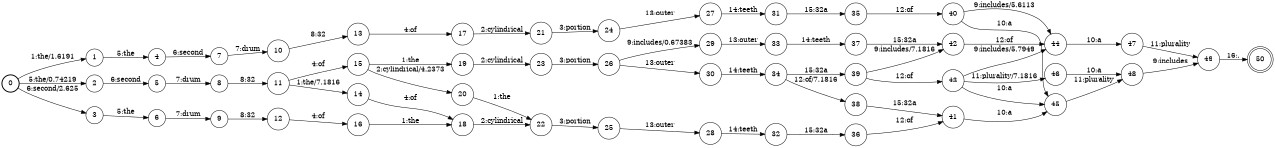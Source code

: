 digraph FST {
rankdir = LR;
size = "8.5,11";
label = "";
center = 1;
orientation = Portrait;
ranksep = "0.4";
nodesep = "0.25";
0 [label = "0", shape = circle, style = bold, fontsize = 14]
	0 -> 1 [label = "1:the/1.6191", fontsize = 14];
	0 -> 2 [label = "5:the/0.74219", fontsize = 14];
	0 -> 3 [label = "6:second/2.625", fontsize = 14];
1 [label = "1", shape = circle, style = solid, fontsize = 14]
	1 -> 4 [label = "5:the", fontsize = 14];
2 [label = "2", shape = circle, style = solid, fontsize = 14]
	2 -> 5 [label = "6:second", fontsize = 14];
3 [label = "3", shape = circle, style = solid, fontsize = 14]
	3 -> 6 [label = "5:the", fontsize = 14];
4 [label = "4", shape = circle, style = solid, fontsize = 14]
	4 -> 7 [label = "6:second", fontsize = 14];
5 [label = "5", shape = circle, style = solid, fontsize = 14]
	5 -> 8 [label = "7:drum", fontsize = 14];
6 [label = "6", shape = circle, style = solid, fontsize = 14]
	6 -> 9 [label = "7:drum", fontsize = 14];
7 [label = "7", shape = circle, style = solid, fontsize = 14]
	7 -> 10 [label = "7:drum", fontsize = 14];
8 [label = "8", shape = circle, style = solid, fontsize = 14]
	8 -> 11 [label = "8:32", fontsize = 14];
9 [label = "9", shape = circle, style = solid, fontsize = 14]
	9 -> 12 [label = "8:32", fontsize = 14];
10 [label = "10", shape = circle, style = solid, fontsize = 14]
	10 -> 13 [label = "8:32", fontsize = 14];
11 [label = "11", shape = circle, style = solid, fontsize = 14]
	11 -> 15 [label = "4:of", fontsize = 14];
	11 -> 14 [label = "1:the/7.1816", fontsize = 14];
12 [label = "12", shape = circle, style = solid, fontsize = 14]
	12 -> 16 [label = "4:of", fontsize = 14];
13 [label = "13", shape = circle, style = solid, fontsize = 14]
	13 -> 17 [label = "4:of", fontsize = 14];
14 [label = "14", shape = circle, style = solid, fontsize = 14]
	14 -> 18 [label = "4:of", fontsize = 14];
15 [label = "15", shape = circle, style = solid, fontsize = 14]
	15 -> 20 [label = "2:cylindrical/4.2373", fontsize = 14];
	15 -> 19 [label = "1:the", fontsize = 14];
16 [label = "16", shape = circle, style = solid, fontsize = 14]
	16 -> 18 [label = "1:the", fontsize = 14];
17 [label = "17", shape = circle, style = solid, fontsize = 14]
	17 -> 21 [label = "2:cylindrical", fontsize = 14];
18 [label = "18", shape = circle, style = solid, fontsize = 14]
	18 -> 22 [label = "2:cylindrical", fontsize = 14];
19 [label = "19", shape = circle, style = solid, fontsize = 14]
	19 -> 23 [label = "2:cylindrical", fontsize = 14];
20 [label = "20", shape = circle, style = solid, fontsize = 14]
	20 -> 22 [label = "1:the", fontsize = 14];
21 [label = "21", shape = circle, style = solid, fontsize = 14]
	21 -> 24 [label = "3:portion", fontsize = 14];
22 [label = "22", shape = circle, style = solid, fontsize = 14]
	22 -> 25 [label = "3:portion", fontsize = 14];
23 [label = "23", shape = circle, style = solid, fontsize = 14]
	23 -> 26 [label = "3:portion", fontsize = 14];
24 [label = "24", shape = circle, style = solid, fontsize = 14]
	24 -> 27 [label = "13:outer", fontsize = 14];
25 [label = "25", shape = circle, style = solid, fontsize = 14]
	25 -> 28 [label = "13:outer", fontsize = 14];
26 [label = "26", shape = circle, style = solid, fontsize = 14]
	26 -> 29 [label = "9:includes/0.67383", fontsize = 14];
	26 -> 30 [label = "13:outer", fontsize = 14];
27 [label = "27", shape = circle, style = solid, fontsize = 14]
	27 -> 31 [label = "14:teeth", fontsize = 14];
28 [label = "28", shape = circle, style = solid, fontsize = 14]
	28 -> 32 [label = "14:teeth", fontsize = 14];
29 [label = "29", shape = circle, style = solid, fontsize = 14]
	29 -> 33 [label = "13:outer", fontsize = 14];
30 [label = "30", shape = circle, style = solid, fontsize = 14]
	30 -> 34 [label = "14:teeth", fontsize = 14];
31 [label = "31", shape = circle, style = solid, fontsize = 14]
	31 -> 35 [label = "15:32a", fontsize = 14];
32 [label = "32", shape = circle, style = solid, fontsize = 14]
	32 -> 36 [label = "15:32a", fontsize = 14];
33 [label = "33", shape = circle, style = solid, fontsize = 14]
	33 -> 37 [label = "14:teeth", fontsize = 14];
34 [label = "34", shape = circle, style = solid, fontsize = 14]
	34 -> 38 [label = "12:of/7.1816", fontsize = 14];
	34 -> 39 [label = "15:32a", fontsize = 14];
35 [label = "35", shape = circle, style = solid, fontsize = 14]
	35 -> 40 [label = "12:of", fontsize = 14];
36 [label = "36", shape = circle, style = solid, fontsize = 14]
	36 -> 41 [label = "12:of", fontsize = 14];
37 [label = "37", shape = circle, style = solid, fontsize = 14]
	37 -> 42 [label = "15:32a", fontsize = 14];
38 [label = "38", shape = circle, style = solid, fontsize = 14]
	38 -> 41 [label = "15:32a", fontsize = 14];
39 [label = "39", shape = circle, style = solid, fontsize = 14]
	39 -> 43 [label = "12:of", fontsize = 14];
	39 -> 42 [label = "9:includes/7.1816", fontsize = 14];
40 [label = "40", shape = circle, style = solid, fontsize = 14]
	40 -> 44 [label = "9:includes/5.6113", fontsize = 14];
	40 -> 45 [label = "10:a", fontsize = 14];
41 [label = "41", shape = circle, style = solid, fontsize = 14]
	41 -> 45 [label = "10:a", fontsize = 14];
42 [label = "42", shape = circle, style = solid, fontsize = 14]
	42 -> 44 [label = "12:of", fontsize = 14];
43 [label = "43", shape = circle, style = solid, fontsize = 14]
	43 -> 44 [label = "9:includes/5.7949", fontsize = 14];
	43 -> 45 [label = "10:a", fontsize = 14];
	43 -> 46 [label = "11:plurality/7.1816", fontsize = 14];
44 [label = "44", shape = circle, style = solid, fontsize = 14]
	44 -> 47 [label = "10:a", fontsize = 14];
45 [label = "45", shape = circle, style = solid, fontsize = 14]
	45 -> 48 [label = "11:plurality", fontsize = 14];
46 [label = "46", shape = circle, style = solid, fontsize = 14]
	46 -> 48 [label = "10:a", fontsize = 14];
47 [label = "47", shape = circle, style = solid, fontsize = 14]
	47 -> 49 [label = "11:plurality", fontsize = 14];
48 [label = "48", shape = circle, style = solid, fontsize = 14]
	48 -> 49 [label = "9:includes", fontsize = 14];
49 [label = "49", shape = circle, style = solid, fontsize = 14]
	49 -> 50 [label = "16:.", fontsize = 14];
50 [label = "50", shape = doublecircle, style = solid, fontsize = 14]
}
